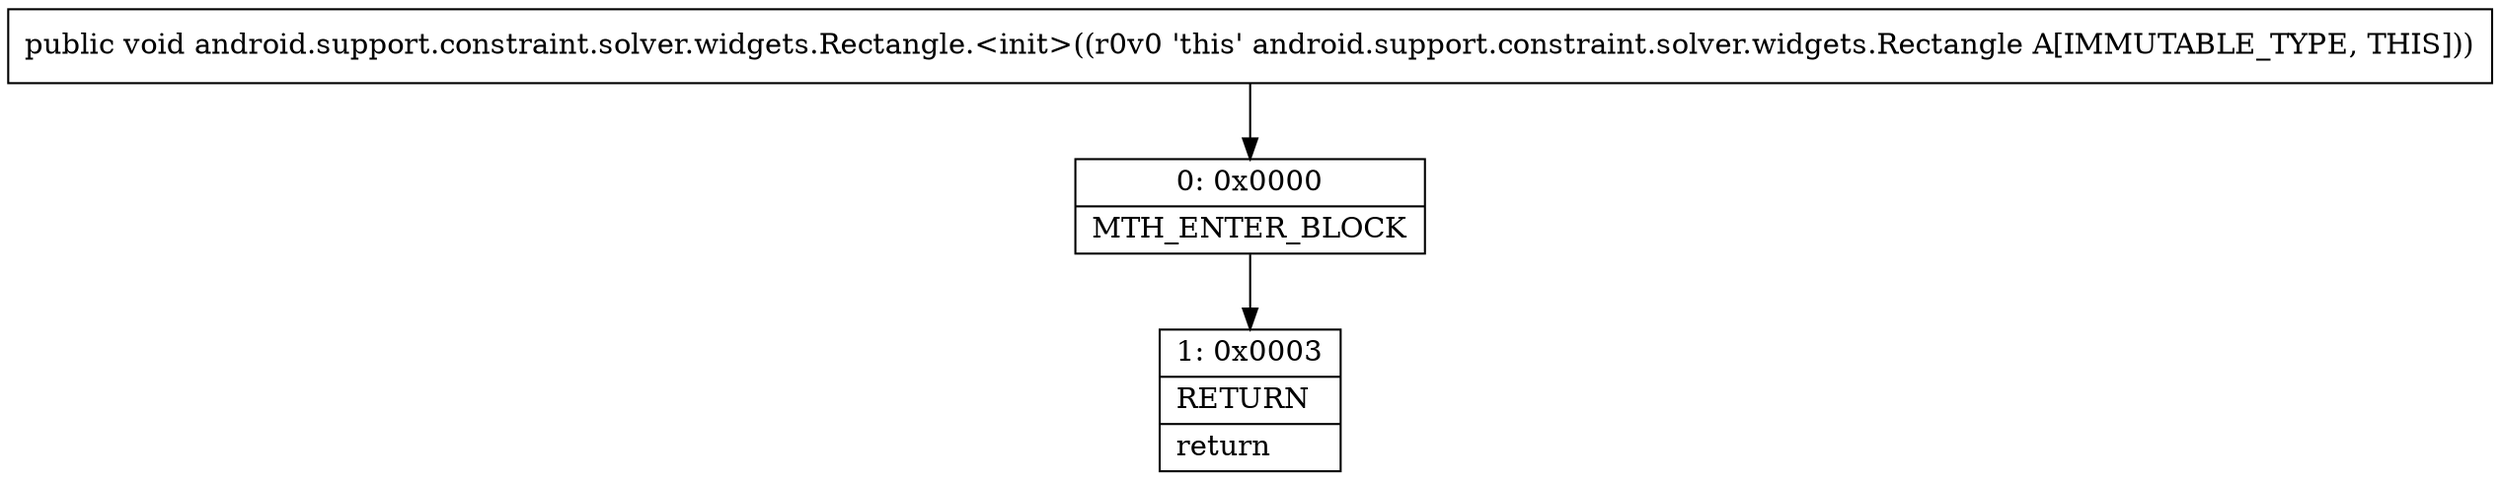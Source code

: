 digraph "CFG forandroid.support.constraint.solver.widgets.Rectangle.\<init\>()V" {
Node_0 [shape=record,label="{0\:\ 0x0000|MTH_ENTER_BLOCK\l}"];
Node_1 [shape=record,label="{1\:\ 0x0003|RETURN\l|return\l}"];
MethodNode[shape=record,label="{public void android.support.constraint.solver.widgets.Rectangle.\<init\>((r0v0 'this' android.support.constraint.solver.widgets.Rectangle A[IMMUTABLE_TYPE, THIS])) }"];
MethodNode -> Node_0;
Node_0 -> Node_1;
}

